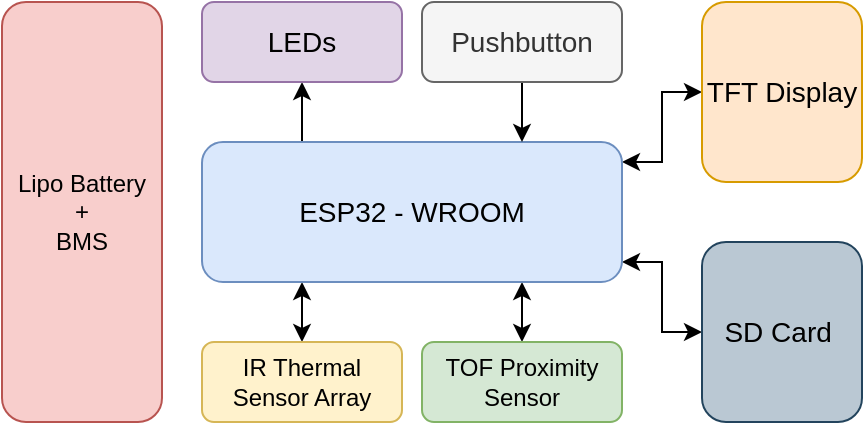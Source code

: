 <mxfile version="17.5.0" type="device"><diagram id="pAM9NFxJkEM7zRYzT8gr" name="Page-1"><mxGraphModel dx="751" dy="384" grid="1" gridSize="10" guides="1" tooltips="1" connect="1" arrows="1" fold="1" page="1" pageScale="1" pageWidth="850" pageHeight="1100" math="0" shadow="0"><root><mxCell id="0"/><mxCell id="1" parent="0"/><mxCell id="ZxVFnVVqNh7y8NeNc5WA-12" style="edgeStyle=orthogonalEdgeStyle;rounded=0;orthogonalLoop=1;jettySize=auto;html=1;exitX=0.25;exitY=0;exitDx=0;exitDy=0;entryX=0.5;entryY=1;entryDx=0;entryDy=0;fontSize=14;" parent="1" source="ZxVFnVVqNh7y8NeNc5WA-1" target="ZxVFnVVqNh7y8NeNc5WA-7" edge="1"><mxGeometry relative="1" as="geometry"/></mxCell><mxCell id="ZxVFnVVqNh7y8NeNc5WA-14" style="edgeStyle=orthogonalEdgeStyle;rounded=0;orthogonalLoop=1;jettySize=auto;html=1;entryX=0.5;entryY=0;entryDx=0;entryDy=0;fontSize=14;strokeColor=none;startArrow=classic;startFill=1;" parent="1" source="ZxVFnVVqNh7y8NeNc5WA-1" target="ZxVFnVVqNh7y8NeNc5WA-3" edge="1"><mxGeometry relative="1" as="geometry"><Array as="points"><mxPoint x="440" y="360"/><mxPoint x="440" y="360"/></Array></mxGeometry></mxCell><mxCell id="ZxVFnVVqNh7y8NeNc5WA-16" style="edgeStyle=orthogonalEdgeStyle;rounded=0;orthogonalLoop=1;jettySize=auto;html=1;entryX=0.5;entryY=0;entryDx=0;entryDy=0;fontSize=14;startArrow=classic;startFill=1;" parent="1" source="ZxVFnVVqNh7y8NeNc5WA-1" target="ZxVFnVVqNh7y8NeNc5WA-3" edge="1"><mxGeometry relative="1" as="geometry"><Array as="points"><mxPoint x="440" y="360"/><mxPoint x="440" y="360"/></Array></mxGeometry></mxCell><mxCell id="ZxVFnVVqNh7y8NeNc5WA-18" style="edgeStyle=orthogonalEdgeStyle;rounded=0;orthogonalLoop=1;jettySize=auto;html=1;entryX=0.5;entryY=0;entryDx=0;entryDy=0;fontSize=14;startArrow=classic;startFill=1;" parent="1" source="ZxVFnVVqNh7y8NeNc5WA-1" target="ZxVFnVVqNh7y8NeNc5WA-4" edge="1"><mxGeometry relative="1" as="geometry"><Array as="points"><mxPoint x="330" y="360"/><mxPoint x="330" y="360"/></Array></mxGeometry></mxCell><mxCell id="ZxVFnVVqNh7y8NeNc5WA-19" style="edgeStyle=orthogonalEdgeStyle;rounded=0;orthogonalLoop=1;jettySize=auto;html=1;fontSize=14;startArrow=classic;startFill=1;" parent="1" source="ZxVFnVVqNh7y8NeNc5WA-1" target="ZxVFnVVqNh7y8NeNc5WA-11" edge="1"><mxGeometry relative="1" as="geometry"><Array as="points"><mxPoint x="510" y="290"/><mxPoint x="510" y="255"/></Array></mxGeometry></mxCell><mxCell id="ZxVFnVVqNh7y8NeNc5WA-20" style="edgeStyle=orthogonalEdgeStyle;rounded=0;orthogonalLoop=1;jettySize=auto;html=1;entryX=0;entryY=0.5;entryDx=0;entryDy=0;fontSize=14;startArrow=classic;startFill=1;" parent="1" source="ZxVFnVVqNh7y8NeNc5WA-1" target="ZxVFnVVqNh7y8NeNc5WA-10" edge="1"><mxGeometry relative="1" as="geometry"><Array as="points"><mxPoint x="510" y="340"/><mxPoint x="510" y="375"/></Array></mxGeometry></mxCell><mxCell id="ZxVFnVVqNh7y8NeNc5WA-1" value="&lt;font style=&quot;font-size: 14px&quot;&gt;ESP32 - WROOM&lt;/font&gt;" style="rounded=1;whiteSpace=wrap;html=1;fillColor=#dae8fc;strokeColor=#6c8ebf;" parent="1" vertex="1"><mxGeometry x="280" y="280" width="210" height="70" as="geometry"/></mxCell><mxCell id="ZxVFnVVqNh7y8NeNc5WA-2" value="Lipo Battery&lt;br&gt;+&lt;br&gt;BMS" style="rounded=1;whiteSpace=wrap;html=1;fillColor=#f8cecc;strokeColor=#b85450;" parent="1" vertex="1"><mxGeometry x="180" y="210" width="80" height="210" as="geometry"/></mxCell><mxCell id="ZxVFnVVqNh7y8NeNc5WA-3" value="TOF Proximity Sensor" style="rounded=1;whiteSpace=wrap;html=1;fillColor=#d5e8d4;strokeColor=#82b366;" parent="1" vertex="1"><mxGeometry x="390" y="380" width="100" height="40" as="geometry"/></mxCell><mxCell id="ZxVFnVVqNh7y8NeNc5WA-4" value="IR Thermal Sensor Array" style="rounded=1;whiteSpace=wrap;html=1;fillColor=#fff2cc;strokeColor=#d6b656;" parent="1" vertex="1"><mxGeometry x="280" y="380" width="100" height="40" as="geometry"/></mxCell><mxCell id="ZxVFnVVqNh7y8NeNc5WA-7" value="LEDs" style="rounded=1;whiteSpace=wrap;html=1;fontSize=14;fillColor=#e1d5e7;strokeColor=#9673a6;" parent="1" vertex="1"><mxGeometry x="280" y="210" width="100" height="40" as="geometry"/></mxCell><mxCell id="ZxVFnVVqNh7y8NeNc5WA-15" style="edgeStyle=orthogonalEdgeStyle;rounded=0;orthogonalLoop=1;jettySize=auto;html=1;fontSize=14;" parent="1" source="ZxVFnVVqNh7y8NeNc5WA-8" edge="1"><mxGeometry relative="1" as="geometry"><mxPoint x="440" y="280" as="targetPoint"/></mxGeometry></mxCell><mxCell id="ZxVFnVVqNh7y8NeNc5WA-8" value="Pushbutton" style="rounded=1;whiteSpace=wrap;html=1;fontSize=14;fillColor=#f5f5f5;fontColor=#333333;strokeColor=#666666;" parent="1" vertex="1"><mxGeometry x="390" y="210" width="100" height="40" as="geometry"/></mxCell><mxCell id="ZxVFnVVqNh7y8NeNc5WA-10" value="&lt;span style=&quot;font-size: 14px&quot;&gt;SD Card&amp;nbsp;&lt;/span&gt;" style="rounded=1;whiteSpace=wrap;html=1;fillColor=#bac8d3;strokeColor=#23445d;" parent="1" vertex="1"><mxGeometry x="530" y="330" width="80" height="90" as="geometry"/></mxCell><mxCell id="ZxVFnVVqNh7y8NeNc5WA-11" value="&lt;span style=&quot;font-size: 14px&quot;&gt;TFT Display&lt;/span&gt;" style="rounded=1;whiteSpace=wrap;html=1;fillColor=#ffe6cc;strokeColor=#d79b00;" parent="1" vertex="1"><mxGeometry x="530" y="210" width="80" height="90" as="geometry"/></mxCell></root></mxGraphModel></diagram></mxfile>